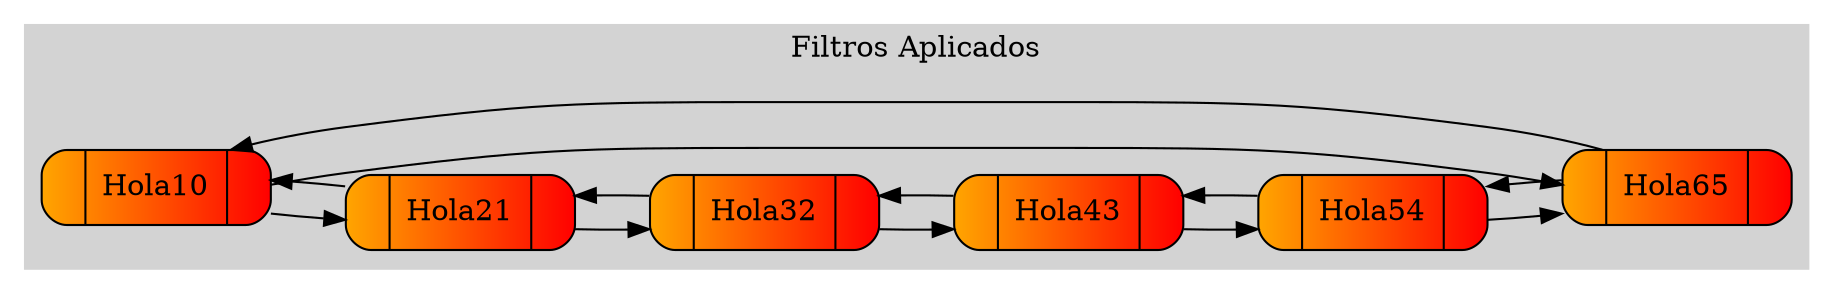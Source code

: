 digraph arbol
{
	rankdir=LR;
	graph [nodesep=0.3];
	subgraph cluster_0{
	style=filled;
	color=lightgrey;
	labelloc=t;
	node [shape = record, style="rounded,filled"fillcolor="orange:red",width=0.7,height=0.5];

	FiltroHola10[label="{ |Hola10| }"];
	FiltroHola21[label="{ |Hola21| }"];
	FiltroHola32[label="{ |Hola32| }"];
	FiltroHola43[label="{ |Hola43| }"];
	FiltroHola54[label="{ |Hola54| }"];
	FiltroHola65[label="{ |Hola65| }"];


	FiltroHola10->FiltroHola21
	FiltroHola21->FiltroHola10
	FiltroHola21->FiltroHola32
	FiltroHola32->FiltroHola21
	FiltroHola32->FiltroHola43
	FiltroHola43->FiltroHola32
	FiltroHola43->FiltroHola54
	FiltroHola54->FiltroHola43
	FiltroHola54->FiltroHola65
	FiltroHola65->FiltroHola54
	FiltroHola65->FiltroHola10
	FiltroHola10->FiltroHola65


	label="Filtros Aplicados

";
	}
}
